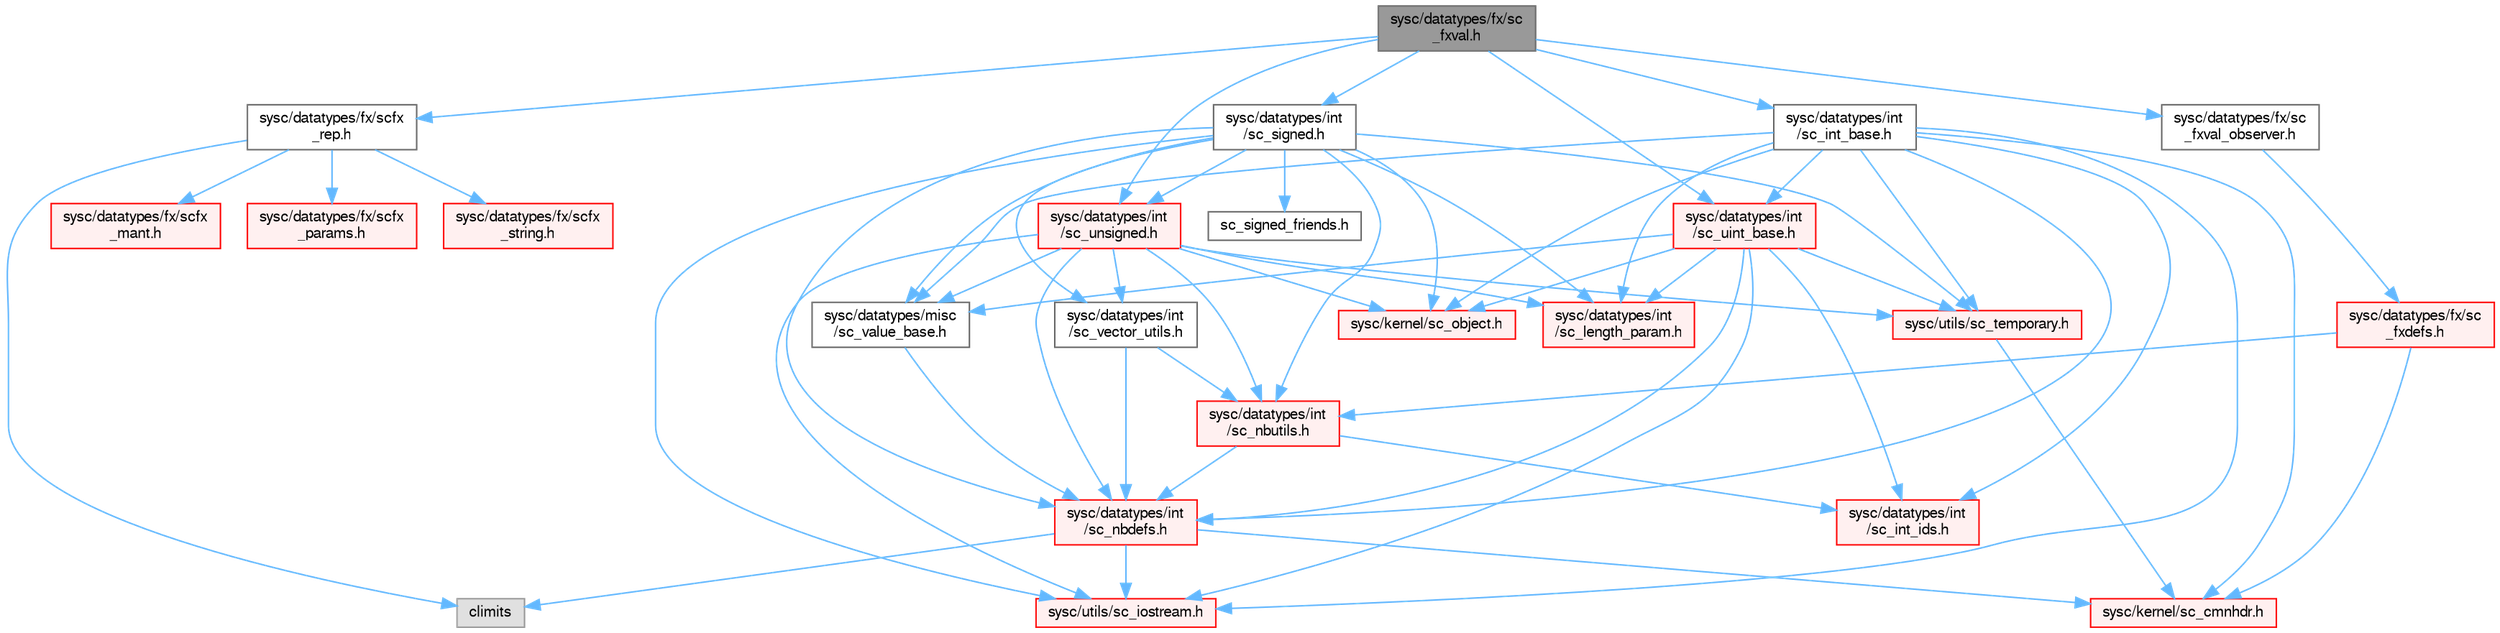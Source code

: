 digraph "sysc/datatypes/fx/sc_fxval.h"
{
 // LATEX_PDF_SIZE
  bgcolor="transparent";
  edge [fontname=FreeSans,fontsize=10,labelfontname=FreeSans,labelfontsize=10];
  node [fontname=FreeSans,fontsize=10,shape=box,height=0.2,width=0.4];
  Node1 [id="Node000001",label="sysc/datatypes/fx/sc\l_fxval.h",height=0.2,width=0.4,color="gray40", fillcolor="grey60", style="filled", fontcolor="black",tooltip=" "];
  Node1 -> Node2 [id="edge1_Node000001_Node000002",color="steelblue1",style="solid",tooltip=" "];
  Node2 [id="Node000002",label="sysc/datatypes/fx/scfx\l_rep.h",height=0.2,width=0.4,color="grey40", fillcolor="white", style="filled",URL="$a00089.html",tooltip=" "];
  Node2 -> Node3 [id="edge2_Node000002_Node000003",color="steelblue1",style="solid",tooltip=" "];
  Node3 [id="Node000003",label="climits",height=0.2,width=0.4,color="grey60", fillcolor="#E0E0E0", style="filled",tooltip=" "];
  Node2 -> Node4 [id="edge3_Node000002_Node000004",color="steelblue1",style="solid",tooltip=" "];
  Node4 [id="Node000004",label="sysc/datatypes/fx/scfx\l_mant.h",height=0.2,width=0.4,color="red", fillcolor="#FFF0F0", style="filled",URL="$a00062.html",tooltip=" "];
  Node2 -> Node33 [id="edge4_Node000002_Node000033",color="steelblue1",style="solid",tooltip=" "];
  Node33 [id="Node000033",label="sysc/datatypes/fx/scfx\l_params.h",height=0.2,width=0.4,color="red", fillcolor="#FFF0F0", style="filled",URL="$a00122.html",tooltip=" "];
  Node2 -> Node57 [id="edge5_Node000002_Node000057",color="steelblue1",style="solid",tooltip=" "];
  Node57 [id="Node000057",label="sysc/datatypes/fx/scfx\l_string.h",height=0.2,width=0.4,color="red", fillcolor="#FFF0F0", style="filled",URL="$a00068.html",tooltip=" "];
  Node1 -> Node59 [id="edge6_Node000001_Node000059",color="steelblue1",style="solid",tooltip=" "];
  Node59 [id="Node000059",label="sysc/datatypes/int\l/sc_int_base.h",height=0.2,width=0.4,color="grey40", fillcolor="white", style="filled",URL="$a00191.html",tooltip=" "];
  Node59 -> Node7 [id="edge7_Node000059_Node000007",color="steelblue1",style="solid",tooltip=" "];
  Node7 [id="Node000007",label="sysc/kernel/sc_cmnhdr.h",height=0.2,width=0.4,color="red", fillcolor="#FFF0F0", style="filled",URL="$a00428.html",tooltip=" "];
  Node59 -> Node39 [id="edge8_Node000059_Node000039",color="steelblue1",style="solid",tooltip=" "];
  Node39 [id="Node000039",label="sysc/kernel/sc_object.h",height=0.2,width=0.4,color="red", fillcolor="#FFF0F0", style="filled",URL="$a00380.html",tooltip=" "];
  Node59 -> Node60 [id="edge9_Node000059_Node000060",color="steelblue1",style="solid",tooltip=" "];
  Node60 [id="Node000060",label="sysc/datatypes/misc\l/sc_value_base.h",height=0.2,width=0.4,color="grey40", fillcolor="white", style="filled",URL="$a00029.html",tooltip=" "];
  Node60 -> Node23 [id="edge10_Node000060_Node000023",color="steelblue1",style="solid",tooltip=" "];
  Node23 [id="Node000023",label="sysc/datatypes/int\l/sc_nbdefs.h",height=0.2,width=0.4,color="red", fillcolor="#FFF0F0", style="filled",URL="$a00140.html",tooltip=" "];
  Node23 -> Node7 [id="edge11_Node000023_Node000007",color="steelblue1",style="solid",tooltip=" "];
  Node23 -> Node3 [id="edge12_Node000023_Node000003",color="steelblue1",style="solid",tooltip=" "];
  Node23 -> Node25 [id="edge13_Node000023_Node000025",color="steelblue1",style="solid",tooltip=" "];
  Node25 [id="Node000025",label="sysc/utils/sc_iostream.h",height=0.2,width=0.4,color="red", fillcolor="#FFF0F0", style="filled",URL="$a00236.html",tooltip=" "];
  Node59 -> Node22 [id="edge14_Node000059_Node000022",color="steelblue1",style="solid",tooltip=" "];
  Node22 [id="Node000022",label="sysc/datatypes/int\l/sc_int_ids.h",height=0.2,width=0.4,color="red", fillcolor="#FFF0F0", style="filled",URL="$a00161.html",tooltip=" "];
  Node59 -> Node61 [id="edge15_Node000059_Node000061",color="steelblue1",style="solid",tooltip=" "];
  Node61 [id="Node000061",label="sysc/datatypes/int\l/sc_length_param.h",height=0.2,width=0.4,color="red", fillcolor="#FFF0F0", style="filled",URL="$a00173.html",tooltip=" "];
  Node59 -> Node23 [id="edge16_Node000059_Node000023",color="steelblue1",style="solid",tooltip=" "];
  Node59 -> Node62 [id="edge17_Node000059_Node000062",color="steelblue1",style="solid",tooltip=" "];
  Node62 [id="Node000062",label="sysc/datatypes/int\l/sc_uint_base.h",height=0.2,width=0.4,color="red", fillcolor="#FFF0F0", style="filled",URL="$a00158.html",tooltip=" "];
  Node62 -> Node39 [id="edge18_Node000062_Node000039",color="steelblue1",style="solid",tooltip=" "];
  Node62 -> Node60 [id="edge19_Node000062_Node000060",color="steelblue1",style="solid",tooltip=" "];
  Node62 -> Node22 [id="edge20_Node000062_Node000022",color="steelblue1",style="solid",tooltip=" "];
  Node62 -> Node61 [id="edge21_Node000062_Node000061",color="steelblue1",style="solid",tooltip=" "];
  Node62 -> Node23 [id="edge22_Node000062_Node000023",color="steelblue1",style="solid",tooltip=" "];
  Node62 -> Node25 [id="edge23_Node000062_Node000025",color="steelblue1",style="solid",tooltip=" "];
  Node62 -> Node63 [id="edge24_Node000062_Node000063",color="steelblue1",style="solid",tooltip=" "];
  Node63 [id="Node000063",label="sysc/utils/sc_temporary.h",height=0.2,width=0.4,color="red", fillcolor="#FFF0F0", style="filled",URL="$a00230.html",tooltip=" "];
  Node63 -> Node7 [id="edge25_Node000063_Node000007",color="steelblue1",style="solid",tooltip=" "];
  Node59 -> Node25 [id="edge26_Node000059_Node000025",color="steelblue1",style="solid",tooltip=" "];
  Node59 -> Node63 [id="edge27_Node000059_Node000063",color="steelblue1",style="solid",tooltip=" "];
  Node1 -> Node62 [id="edge28_Node000001_Node000062",color="steelblue1",style="solid",tooltip=" "];
  Node1 -> Node64 [id="edge29_Node000001_Node000064",color="steelblue1",style="solid",tooltip=" "];
  Node64 [id="Node000064",label="sysc/datatypes/int\l/sc_signed.h",height=0.2,width=0.4,color="grey40", fillcolor="white", style="filled",URL="$a00128.html",tooltip=" "];
  Node64 -> Node39 [id="edge30_Node000064_Node000039",color="steelblue1",style="solid",tooltip=" "];
  Node64 -> Node60 [id="edge31_Node000064_Node000060",color="steelblue1",style="solid",tooltip=" "];
  Node64 -> Node25 [id="edge32_Node000064_Node000025",color="steelblue1",style="solid",tooltip=" "];
  Node64 -> Node63 [id="edge33_Node000064_Node000063",color="steelblue1",style="solid",tooltip=" "];
  Node64 -> Node61 [id="edge34_Node000064_Node000061",color="steelblue1",style="solid",tooltip=" "];
  Node64 -> Node23 [id="edge35_Node000064_Node000023",color="steelblue1",style="solid",tooltip=" "];
  Node64 -> Node18 [id="edge36_Node000064_Node000018",color="steelblue1",style="solid",tooltip=" "];
  Node18 [id="Node000018",label="sysc/datatypes/int\l/sc_nbutils.h",height=0.2,width=0.4,color="red", fillcolor="#FFF0F0", style="filled",URL="$a00149.html",tooltip=" "];
  Node18 -> Node22 [id="edge37_Node000018_Node000022",color="steelblue1",style="solid",tooltip=" "];
  Node18 -> Node23 [id="edge38_Node000018_Node000023",color="steelblue1",style="solid",tooltip=" "];
  Node64 -> Node65 [id="edge39_Node000064_Node000065",color="steelblue1",style="solid",tooltip=" "];
  Node65 [id="Node000065",label="sysc/datatypes/int\l/sc_vector_utils.h",height=0.2,width=0.4,color="grey40", fillcolor="white", style="filled",URL="$a00167.html",tooltip=" "];
  Node65 -> Node23 [id="edge40_Node000065_Node000023",color="steelblue1",style="solid",tooltip=" "];
  Node65 -> Node18 [id="edge41_Node000065_Node000018",color="steelblue1",style="solid",tooltip=" "];
  Node64 -> Node66 [id="edge42_Node000064_Node000066",color="steelblue1",style="solid",tooltip=" "];
  Node66 [id="Node000066",label="sysc/datatypes/int\l/sc_unsigned.h",height=0.2,width=0.4,color="red", fillcolor="#FFF0F0", style="filled",URL="$a00176.html",tooltip=" "];
  Node66 -> Node39 [id="edge43_Node000066_Node000039",color="steelblue1",style="solid",tooltip=" "];
  Node66 -> Node60 [id="edge44_Node000066_Node000060",color="steelblue1",style="solid",tooltip=" "];
  Node66 -> Node25 [id="edge45_Node000066_Node000025",color="steelblue1",style="solid",tooltip=" "];
  Node66 -> Node63 [id="edge46_Node000066_Node000063",color="steelblue1",style="solid",tooltip=" "];
  Node66 -> Node61 [id="edge47_Node000066_Node000061",color="steelblue1",style="solid",tooltip=" "];
  Node66 -> Node23 [id="edge48_Node000066_Node000023",color="steelblue1",style="solid",tooltip=" "];
  Node66 -> Node18 [id="edge49_Node000066_Node000018",color="steelblue1",style="solid",tooltip=" "];
  Node66 -> Node65 [id="edge50_Node000066_Node000065",color="steelblue1",style="solid",tooltip=" "];
  Node64 -> Node68 [id="edge51_Node000064_Node000068",color="steelblue1",style="solid",tooltip=" "];
  Node68 [id="Node000068",label="sc_signed_friends.h",height=0.2,width=0.4,color="grey40", fillcolor="white", style="filled",URL="$a00155.html",tooltip=" "];
  Node1 -> Node66 [id="edge52_Node000001_Node000066",color="steelblue1",style="solid",tooltip=" "];
  Node1 -> Node69 [id="edge53_Node000001_Node000069",color="steelblue1",style="solid",tooltip=" "];
  Node69 [id="Node000069",label="sysc/datatypes/fx/sc\l_fxval_observer.h",height=0.2,width=0.4,color="grey40", fillcolor="white", style="filled",URL="$a00065.html",tooltip=" "];
  Node69 -> Node6 [id="edge54_Node000069_Node000006",color="steelblue1",style="solid",tooltip=" "];
  Node6 [id="Node000006",label="sysc/datatypes/fx/sc\l_fxdefs.h",height=0.2,width=0.4,color="red", fillcolor="#FFF0F0", style="filled",URL="$a00101.html",tooltip=" "];
  Node6 -> Node7 [id="edge55_Node000006_Node000007",color="steelblue1",style="solid",tooltip=" "];
  Node6 -> Node18 [id="edge56_Node000006_Node000018",color="steelblue1",style="solid",tooltip=" "];
}
